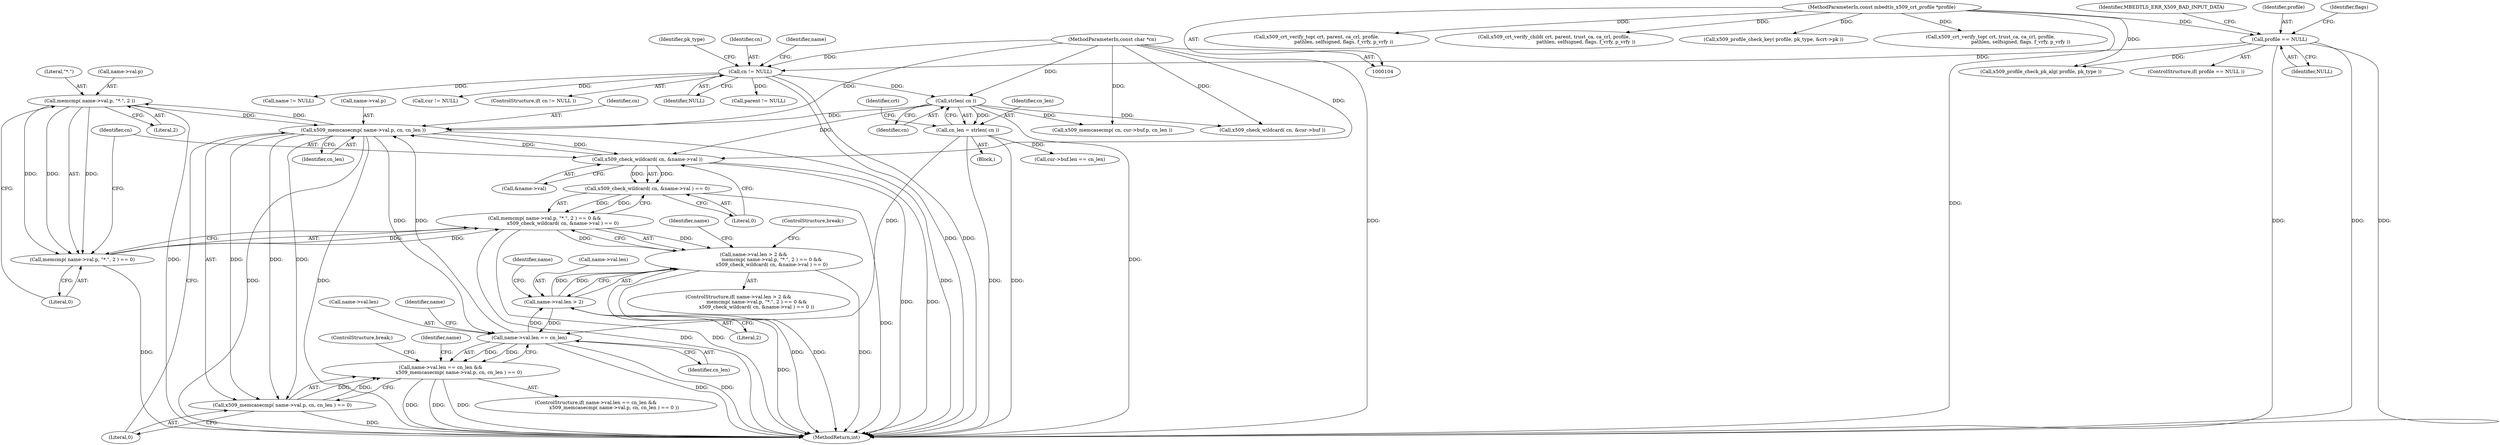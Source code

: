 digraph "1_mbedtls_d15795acd5074e0b44e71f7ede8bdfe1b48591fc@API" {
"1000285" [label="(Call,memcmp( name->val.p, \"*.\", 2 ))"];
"1000264" [label="(Call,x509_memcasecmp( name->val.p, cn, cn_len ))"];
"1000285" [label="(Call,memcmp( name->val.p, \"*.\", 2 ))"];
"1000295" [label="(Call,x509_check_wildcard( cn, &name->val ))"];
"1000154" [label="(Call,strlen( cn ))"];
"1000142" [label="(Call,cn != NULL)"];
"1000109" [label="(MethodParameterIn,const char *cn)"];
"1000132" [label="(Call,profile == NULL)"];
"1000108" [label="(MethodParameterIn,const mbedtls_x509_crt_profile *profile)"];
"1000256" [label="(Call,name->val.len == cn_len)"];
"1000276" [label="(Call,name->val.len > 2)"];
"1000152" [label="(Call,cn_len = strlen( cn ))"];
"1000255" [label="(Call,name->val.len == cn_len &&\n                        x509_memcasecmp( name->val.p, cn, cn_len ) == 0)"];
"1000275" [label="(Call,name->val.len > 2 &&\n                        memcmp( name->val.p, \"*.\", 2 ) == 0 &&\n                        x509_check_wildcard( cn, &name->val ) == 0)"];
"1000263" [label="(Call,x509_memcasecmp( name->val.p, cn, cn_len ) == 0)"];
"1000284" [label="(Call,memcmp( name->val.p, \"*.\", 2 ) == 0)"];
"1000283" [label="(Call,memcmp( name->val.p, \"*.\", 2 ) == 0 &&\n                        x509_check_wildcard( cn, &name->val ) == 0)"];
"1000294" [label="(Call,x509_check_wildcard( cn, &name->val ) == 0)"];
"1000240" [label="(Call,name != NULL)"];
"1000263" [label="(Call,x509_memcasecmp( name->val.p, cn, cn_len ) == 0)"];
"1000274" [label="(ControlStructure,if( name->val.len > 2 &&\n                        memcmp( name->val.p, \"*.\", 2 ) == 0 &&\n                        x509_check_wildcard( cn, &name->val ) == 0 ))"];
"1000288" [label="(Identifier,name)"];
"1000295" [label="(Call,x509_check_wildcard( cn, &name->val ))"];
"1000273" [label="(ControlStructure,break;)"];
"1000272" [label="(Literal,0)"];
"1000302" [label="(ControlStructure,break;)"];
"1000215" [label="(Call,x509_check_wildcard( cn, &cur->buf ))"];
"1000378" [label="(Call,x509_crt_verify_top( crt, parent, ca_crl, profile,\n                                    pathlen, selfsigned, flags, f_vrfy, p_vrfy ))"];
"1000265" [label="(Call,name->val.p)"];
"1000142" [label="(Call,cn != NULL)"];
"1000257" [label="(Call,name->val.len)"];
"1000294" [label="(Call,x509_check_wildcard( cn, &name->val ) == 0)"];
"1000132" [label="(Call,profile == NULL)"];
"1000155" [label="(Identifier,cn)"];
"1000317" [label="(Identifier,pk_type)"];
"1000279" [label="(Identifier,name)"];
"1000176" [label="(Call,cur->buf.len == cn_len)"];
"1000271" [label="(Identifier,cn_len)"];
"1000108" [label="(MethodParameterIn,const mbedtls_x509_crt_profile *profile)"];
"1000277" [label="(Call,name->val.len)"];
"1000286" [label="(Call,name->val.p)"];
"1000297" [label="(Call,&name->val)"];
"1000256" [label="(Call,name->val.len == cn_len)"];
"1000109" [label="(MethodParameterIn,const char *cn)"];
"1000136" [label="(Identifier,MBEDTLS_ERR_X509_BAD_INPUT_DATA)"];
"1000296" [label="(Identifier,cn)"];
"1000170" [label="(Call,cur != NULL)"];
"1000291" [label="(Literal,\"*.\")"];
"1000292" [label="(Literal,2)"];
"1000143" [label="(Identifier,cn)"];
"1000275" [label="(Call,name->val.len > 2 &&\n                        memcmp( name->val.p, \"*.\", 2 ) == 0 &&\n                        x509_check_wildcard( cn, &name->val ) == 0)"];
"1000283" [label="(Call,memcmp( name->val.p, \"*.\", 2 ) == 0 &&\n                        x509_check_wildcard( cn, &name->val ) == 0)"];
"1000293" [label="(Literal,0)"];
"1000154" [label="(Call,strlen( cn ))"];
"1000264" [label="(Call,x509_memcasecmp( name->val.p, cn, cn_len ))"];
"1000254" [label="(ControlStructure,if( name->val.len == cn_len &&\n                        x509_memcasecmp( name->val.p, cn, cn_len ) == 0 ))"];
"1000134" [label="(Identifier,NULL)"];
"1000262" [label="(Identifier,cn_len)"];
"1000131" [label="(ControlStructure,if( profile == NULL ))"];
"1000159" [label="(Identifier,crt)"];
"1000304" [label="(Identifier,name)"];
"1000282" [label="(Literal,2)"];
"1000133" [label="(Identifier,profile)"];
"1000270" [label="(Identifier,cn)"];
"1000184" [label="(Call,x509_memcasecmp( cn, cur->buf.p, cn_len ))"];
"1000141" [label="(ControlStructure,if( cn != NULL ))"];
"1000301" [label="(Literal,0)"];
"1000428" [label="(Call,x509_crt_verify_child( crt, parent, trust_ca, ca_crl, profile,\n                                          pathlen, selfsigned, flags, f_vrfy, p_vrfy ))"];
"1000284" [label="(Call,memcmp( name->val.p, \"*.\", 2 ) == 0)"];
"1000153" [label="(Identifier,cn_len)"];
"1000147" [label="(Identifier,name)"];
"1000335" [label="(Call,x509_profile_check_key( profile, pk_type, &crt->pk ))"];
"1000325" [label="(Call,x509_profile_check_pk_alg( profile, pk_type ))"];
"1000145" [label="(Block,)"];
"1000285" [label="(Call,memcmp( name->val.p, \"*.\", 2 ))"];
"1000152" [label="(Call,cn_len = strlen( cn ))"];
"1000139" [label="(Identifier,flags)"];
"1000276" [label="(Call,name->val.len > 2)"];
"1000267" [label="(Identifier,name)"];
"1000144" [label="(Identifier,NULL)"];
"1000351" [label="(Call,parent != NULL)"];
"1000449" [label="(Call,x509_crt_verify_top( crt, trust_ca, ca_crl, profile,\n                                        pathlen, selfsigned, flags, f_vrfy, p_vrfy ))"];
"1000474" [label="(MethodReturn,int)"];
"1000255" [label="(Call,name->val.len == cn_len &&\n                        x509_memcasecmp( name->val.p, cn, cn_len ) == 0)"];
"1000285" -> "1000284"  [label="AST: "];
"1000285" -> "1000292"  [label="CFG: "];
"1000286" -> "1000285"  [label="AST: "];
"1000291" -> "1000285"  [label="AST: "];
"1000292" -> "1000285"  [label="AST: "];
"1000293" -> "1000285"  [label="CFG: "];
"1000285" -> "1000474"  [label="DDG: "];
"1000285" -> "1000264"  [label="DDG: "];
"1000285" -> "1000284"  [label="DDG: "];
"1000285" -> "1000284"  [label="DDG: "];
"1000285" -> "1000284"  [label="DDG: "];
"1000264" -> "1000285"  [label="DDG: "];
"1000264" -> "1000263"  [label="AST: "];
"1000264" -> "1000271"  [label="CFG: "];
"1000265" -> "1000264"  [label="AST: "];
"1000270" -> "1000264"  [label="AST: "];
"1000271" -> "1000264"  [label="AST: "];
"1000272" -> "1000264"  [label="CFG: "];
"1000264" -> "1000474"  [label="DDG: "];
"1000264" -> "1000474"  [label="DDG: "];
"1000264" -> "1000474"  [label="DDG: "];
"1000264" -> "1000256"  [label="DDG: "];
"1000264" -> "1000263"  [label="DDG: "];
"1000264" -> "1000263"  [label="DDG: "];
"1000264" -> "1000263"  [label="DDG: "];
"1000295" -> "1000264"  [label="DDG: "];
"1000154" -> "1000264"  [label="DDG: "];
"1000109" -> "1000264"  [label="DDG: "];
"1000256" -> "1000264"  [label="DDG: "];
"1000264" -> "1000295"  [label="DDG: "];
"1000295" -> "1000294"  [label="AST: "];
"1000295" -> "1000297"  [label="CFG: "];
"1000296" -> "1000295"  [label="AST: "];
"1000297" -> "1000295"  [label="AST: "];
"1000301" -> "1000295"  [label="CFG: "];
"1000295" -> "1000474"  [label="DDG: "];
"1000295" -> "1000474"  [label="DDG: "];
"1000295" -> "1000294"  [label="DDG: "];
"1000295" -> "1000294"  [label="DDG: "];
"1000154" -> "1000295"  [label="DDG: "];
"1000109" -> "1000295"  [label="DDG: "];
"1000154" -> "1000152"  [label="AST: "];
"1000154" -> "1000155"  [label="CFG: "];
"1000155" -> "1000154"  [label="AST: "];
"1000152" -> "1000154"  [label="CFG: "];
"1000154" -> "1000474"  [label="DDG: "];
"1000154" -> "1000152"  [label="DDG: "];
"1000142" -> "1000154"  [label="DDG: "];
"1000109" -> "1000154"  [label="DDG: "];
"1000154" -> "1000184"  [label="DDG: "];
"1000154" -> "1000215"  [label="DDG: "];
"1000142" -> "1000141"  [label="AST: "];
"1000142" -> "1000144"  [label="CFG: "];
"1000143" -> "1000142"  [label="AST: "];
"1000144" -> "1000142"  [label="AST: "];
"1000147" -> "1000142"  [label="CFG: "];
"1000317" -> "1000142"  [label="CFG: "];
"1000142" -> "1000474"  [label="DDG: "];
"1000142" -> "1000474"  [label="DDG: "];
"1000109" -> "1000142"  [label="DDG: "];
"1000132" -> "1000142"  [label="DDG: "];
"1000142" -> "1000170"  [label="DDG: "];
"1000142" -> "1000240"  [label="DDG: "];
"1000142" -> "1000351"  [label="DDG: "];
"1000109" -> "1000104"  [label="AST: "];
"1000109" -> "1000474"  [label="DDG: "];
"1000109" -> "1000184"  [label="DDG: "];
"1000109" -> "1000215"  [label="DDG: "];
"1000132" -> "1000131"  [label="AST: "];
"1000132" -> "1000134"  [label="CFG: "];
"1000133" -> "1000132"  [label="AST: "];
"1000134" -> "1000132"  [label="AST: "];
"1000136" -> "1000132"  [label="CFG: "];
"1000139" -> "1000132"  [label="CFG: "];
"1000132" -> "1000474"  [label="DDG: "];
"1000132" -> "1000474"  [label="DDG: "];
"1000132" -> "1000474"  [label="DDG: "];
"1000108" -> "1000132"  [label="DDG: "];
"1000132" -> "1000325"  [label="DDG: "];
"1000108" -> "1000104"  [label="AST: "];
"1000108" -> "1000474"  [label="DDG: "];
"1000108" -> "1000325"  [label="DDG: "];
"1000108" -> "1000335"  [label="DDG: "];
"1000108" -> "1000378"  [label="DDG: "];
"1000108" -> "1000428"  [label="DDG: "];
"1000108" -> "1000449"  [label="DDG: "];
"1000256" -> "1000255"  [label="AST: "];
"1000256" -> "1000262"  [label="CFG: "];
"1000257" -> "1000256"  [label="AST: "];
"1000262" -> "1000256"  [label="AST: "];
"1000267" -> "1000256"  [label="CFG: "];
"1000255" -> "1000256"  [label="CFG: "];
"1000256" -> "1000474"  [label="DDG: "];
"1000256" -> "1000474"  [label="DDG: "];
"1000256" -> "1000255"  [label="DDG: "];
"1000256" -> "1000255"  [label="DDG: "];
"1000276" -> "1000256"  [label="DDG: "];
"1000152" -> "1000256"  [label="DDG: "];
"1000256" -> "1000276"  [label="DDG: "];
"1000276" -> "1000275"  [label="AST: "];
"1000276" -> "1000282"  [label="CFG: "];
"1000277" -> "1000276"  [label="AST: "];
"1000282" -> "1000276"  [label="AST: "];
"1000288" -> "1000276"  [label="CFG: "];
"1000275" -> "1000276"  [label="CFG: "];
"1000276" -> "1000474"  [label="DDG: "];
"1000276" -> "1000275"  [label="DDG: "];
"1000276" -> "1000275"  [label="DDG: "];
"1000152" -> "1000145"  [label="AST: "];
"1000153" -> "1000152"  [label="AST: "];
"1000159" -> "1000152"  [label="CFG: "];
"1000152" -> "1000474"  [label="DDG: "];
"1000152" -> "1000474"  [label="DDG: "];
"1000152" -> "1000176"  [label="DDG: "];
"1000255" -> "1000254"  [label="AST: "];
"1000255" -> "1000263"  [label="CFG: "];
"1000263" -> "1000255"  [label="AST: "];
"1000273" -> "1000255"  [label="CFG: "];
"1000279" -> "1000255"  [label="CFG: "];
"1000255" -> "1000474"  [label="DDG: "];
"1000255" -> "1000474"  [label="DDG: "];
"1000255" -> "1000474"  [label="DDG: "];
"1000263" -> "1000255"  [label="DDG: "];
"1000263" -> "1000255"  [label="DDG: "];
"1000275" -> "1000274"  [label="AST: "];
"1000275" -> "1000283"  [label="CFG: "];
"1000283" -> "1000275"  [label="AST: "];
"1000302" -> "1000275"  [label="CFG: "];
"1000304" -> "1000275"  [label="CFG: "];
"1000275" -> "1000474"  [label="DDG: "];
"1000275" -> "1000474"  [label="DDG: "];
"1000275" -> "1000474"  [label="DDG: "];
"1000283" -> "1000275"  [label="DDG: "];
"1000283" -> "1000275"  [label="DDG: "];
"1000263" -> "1000272"  [label="CFG: "];
"1000272" -> "1000263"  [label="AST: "];
"1000263" -> "1000474"  [label="DDG: "];
"1000284" -> "1000283"  [label="AST: "];
"1000284" -> "1000293"  [label="CFG: "];
"1000293" -> "1000284"  [label="AST: "];
"1000296" -> "1000284"  [label="CFG: "];
"1000283" -> "1000284"  [label="CFG: "];
"1000284" -> "1000474"  [label="DDG: "];
"1000284" -> "1000283"  [label="DDG: "];
"1000284" -> "1000283"  [label="DDG: "];
"1000283" -> "1000294"  [label="CFG: "];
"1000294" -> "1000283"  [label="AST: "];
"1000283" -> "1000474"  [label="DDG: "];
"1000283" -> "1000474"  [label="DDG: "];
"1000294" -> "1000283"  [label="DDG: "];
"1000294" -> "1000283"  [label="DDG: "];
"1000294" -> "1000301"  [label="CFG: "];
"1000301" -> "1000294"  [label="AST: "];
"1000294" -> "1000474"  [label="DDG: "];
}
